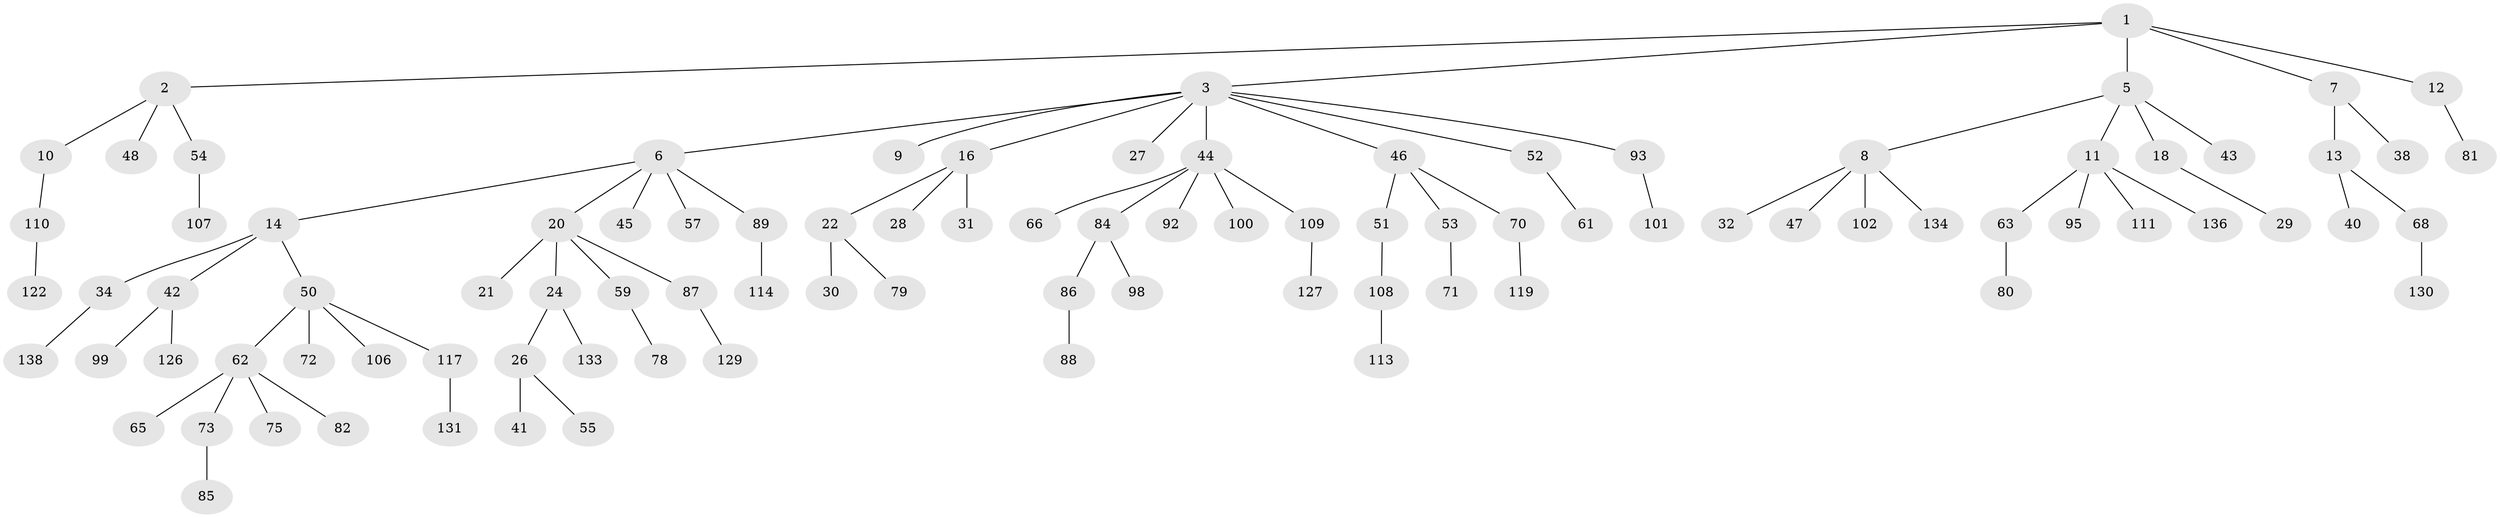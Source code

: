 // original degree distribution, {4: 0.08633093525179857, 5: 0.02877697841726619, 7: 0.007194244604316547, 3: 0.1079136690647482, 6: 0.02158273381294964, 2: 0.2446043165467626, 1: 0.5035971223021583}
// Generated by graph-tools (version 1.1) at 2025/11/02/27/25 16:11:27]
// undirected, 95 vertices, 94 edges
graph export_dot {
graph [start="1"]
  node [color=gray90,style=filled];
  1 [super="+4"];
  2 [super="+90"];
  3 [super="+25"];
  5;
  6 [super="+36"];
  7 [super="+64"];
  8 [super="+17"];
  9 [super="+139"];
  10 [super="+37"];
  11 [super="+15"];
  12 [super="+105"];
  13 [super="+23"];
  14;
  16 [super="+19"];
  18 [super="+35"];
  20 [super="+69"];
  21 [super="+116"];
  22 [super="+124"];
  24;
  26 [super="+33"];
  27 [super="+112"];
  28;
  29 [super="+49"];
  30;
  31;
  32;
  34 [super="+39"];
  38 [super="+60"];
  40;
  41;
  42 [super="+104"];
  43 [super="+125"];
  44 [super="+58"];
  45;
  46;
  47;
  48;
  50 [super="+56"];
  51;
  52 [super="+103"];
  53 [super="+67"];
  54 [super="+94"];
  55;
  57;
  59 [super="+74"];
  61 [super="+97"];
  62 [super="+77"];
  63 [super="+120"];
  65;
  66;
  68 [super="+76"];
  70 [super="+83"];
  71;
  72 [super="+115"];
  73;
  75;
  78;
  79 [super="+96"];
  80 [super="+91"];
  81 [super="+132"];
  82;
  84 [super="+128"];
  85;
  86;
  87;
  88;
  89;
  92 [super="+135"];
  93;
  95;
  98;
  99;
  100 [super="+123"];
  101;
  102;
  106;
  107;
  108 [super="+137"];
  109;
  110;
  111;
  113;
  114;
  117 [super="+118"];
  119 [super="+121"];
  122;
  126;
  127;
  129;
  130;
  131;
  133;
  134;
  136;
  138;
  1 -- 2;
  1 -- 3;
  1 -- 12;
  1 -- 5;
  1 -- 7;
  2 -- 10;
  2 -- 48;
  2 -- 54;
  3 -- 6;
  3 -- 9;
  3 -- 16;
  3 -- 27;
  3 -- 93;
  3 -- 44;
  3 -- 46;
  3 -- 52;
  5 -- 8;
  5 -- 11;
  5 -- 18;
  5 -- 43;
  6 -- 14;
  6 -- 20;
  6 -- 57;
  6 -- 89;
  6 -- 45;
  7 -- 13;
  7 -- 38;
  8 -- 47;
  8 -- 102;
  8 -- 32;
  8 -- 134;
  10 -- 110;
  11 -- 95;
  11 -- 111;
  11 -- 136;
  11 -- 63;
  12 -- 81;
  13 -- 40;
  13 -- 68;
  14 -- 34;
  14 -- 42;
  14 -- 50;
  16 -- 22;
  16 -- 28;
  16 -- 31;
  18 -- 29;
  20 -- 21;
  20 -- 24;
  20 -- 59;
  20 -- 87;
  22 -- 30;
  22 -- 79;
  24 -- 26;
  24 -- 133;
  26 -- 55;
  26 -- 41;
  34 -- 138;
  42 -- 99;
  42 -- 126;
  44 -- 66;
  44 -- 100;
  44 -- 84;
  44 -- 109;
  44 -- 92;
  46 -- 51;
  46 -- 53;
  46 -- 70;
  50 -- 62;
  50 -- 117;
  50 -- 72;
  50 -- 106;
  51 -- 108;
  52 -- 61;
  53 -- 71;
  54 -- 107;
  59 -- 78;
  62 -- 65;
  62 -- 73;
  62 -- 75;
  62 -- 82;
  63 -- 80;
  68 -- 130;
  70 -- 119;
  73 -- 85;
  84 -- 86;
  84 -- 98;
  86 -- 88;
  87 -- 129;
  89 -- 114;
  93 -- 101;
  108 -- 113;
  109 -- 127;
  110 -- 122;
  117 -- 131;
}
